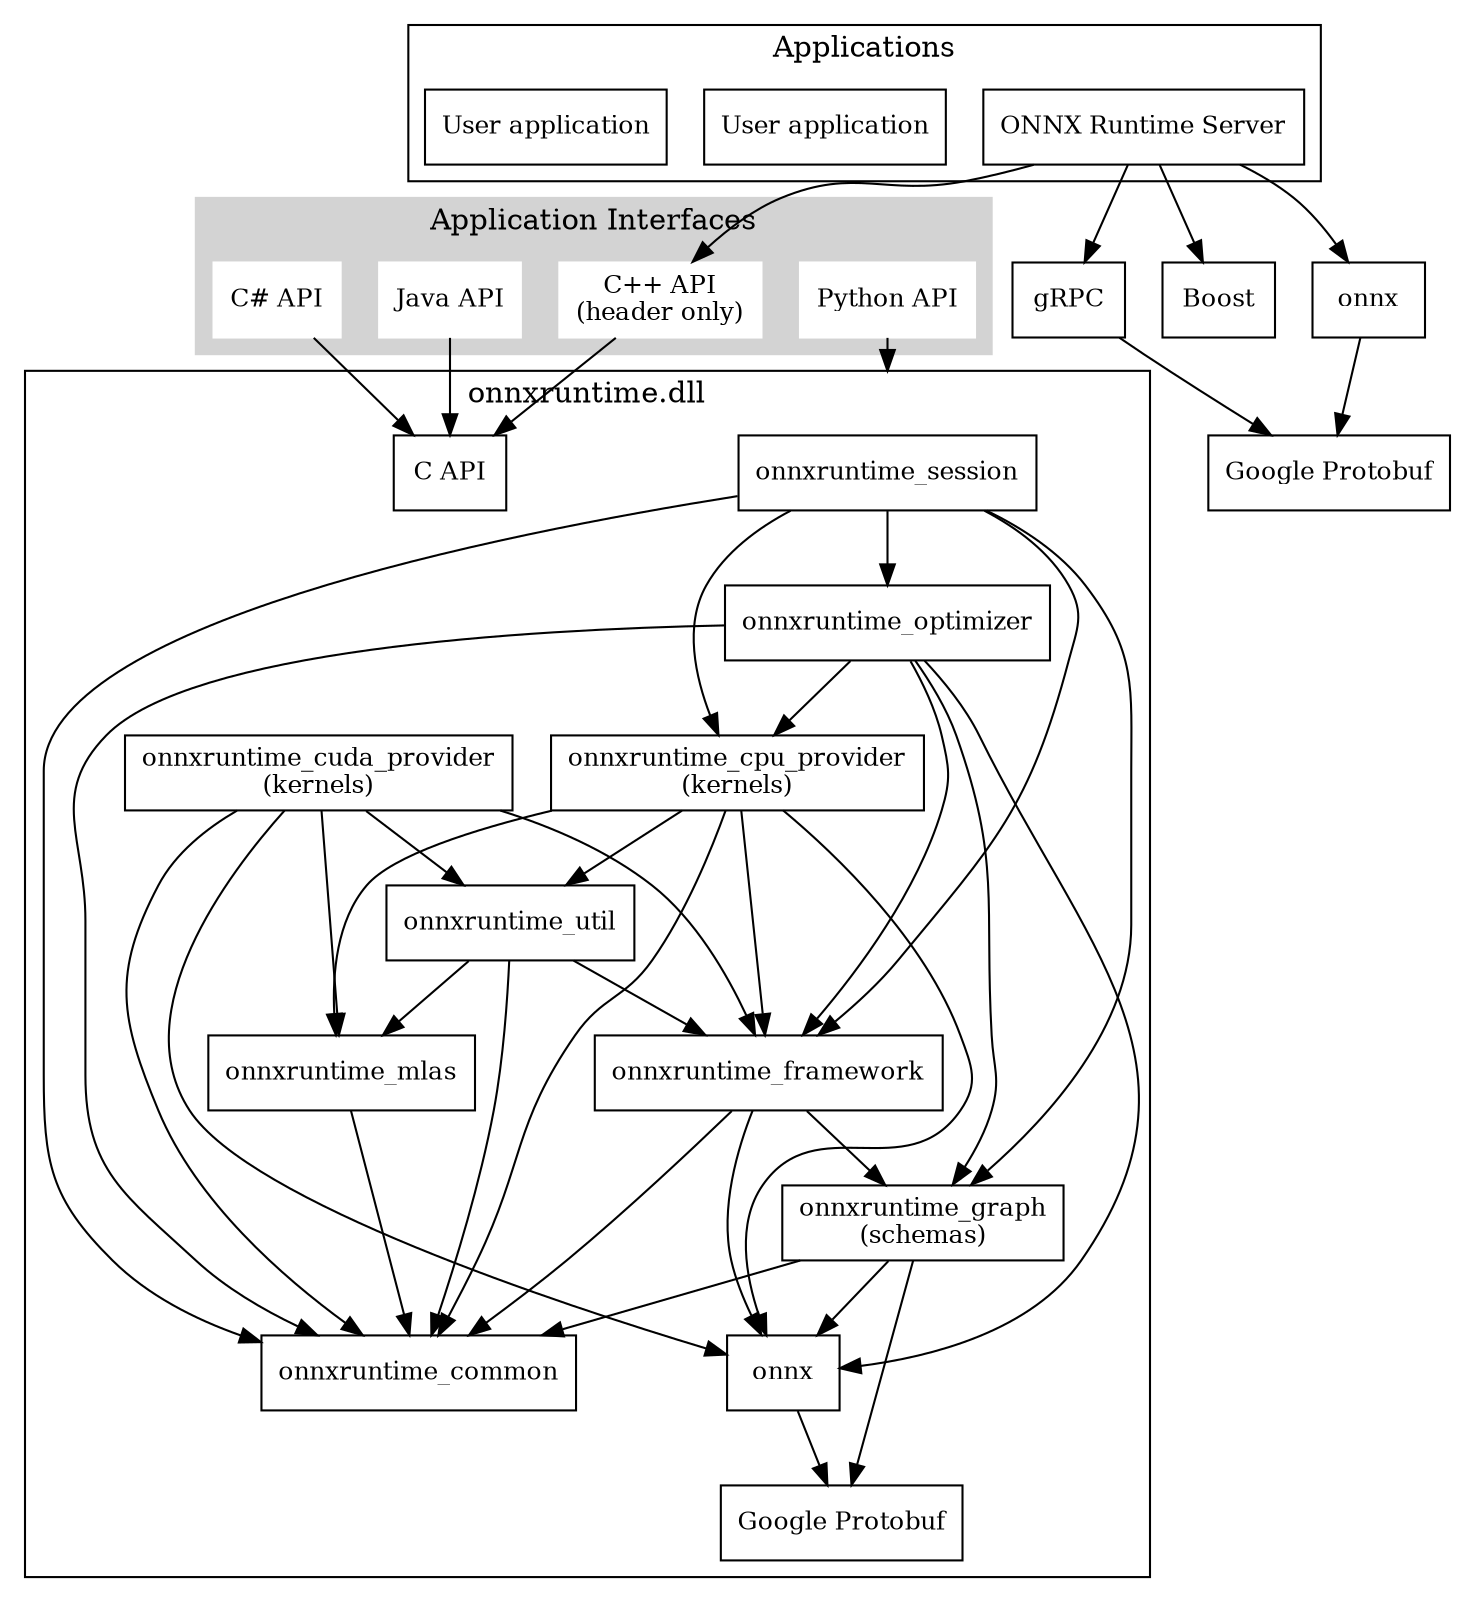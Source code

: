 digraph "GG" {
  compound=true;
	
node [
  fontsize = "12"
];
subgraph cluster_0 {
    label = "onnxruntime.dll";
    "ort_graph" [ label="onnxruntime_graph\n(schemas)" shape="box"];
    "ort_common" [ label="onnxruntime_common" shape="box"];
    "ort_util" [ label="onnxruntime_util" shape="box"];
    "ort_mlas" [ label="onnxruntime_mlas" shape="box"];
    "ort_optimizer" [ label="onnxruntime_optimizer" shape="box"];    
    "ort_session" [ label="onnxruntime_session" shape="box"];
    "ort_graph" -> "ort_common"
    "onnx" [ label="onnx" shape="box"];
    "protobuf" [ label="Google Protobuf" shape="box"];
    "onnx" -> "protobuf"
    "ort_graph" -> "protobuf"    
    "ort_graph" -> "onnx"
    "ort_optimizer" -> "onnx"        
    "ort_framework" [ label="onnxruntime_framework" shape="box"];
    "ort_framework" -> "ort_graph" 
    "ort_framework" -> "ort_common" 
    "ort_framework" -> "onnx" 
    "ort_cpu_provider" [ label="onnxruntime_cpu_provider\n(kernels)" shape="box"];
    "ort_cpu_provider" -> "ort_common" 
    "ort_cpu_provider" -> "ort_framework"
    "ort_cpu_provider" -> "ort_util"
    "ort_cpu_provider" -> "ort_mlas"
    "ort_cpu_provider" -> "onnx"
    "ort_cuda_provider" [ label="onnxruntime_cuda_provider\n(kernels)" shape="box"];
    "ort_cuda_provider" -> "ort_common" 
    "ort_cuda_provider" -> "ort_framework"
    "ort_cuda_provider" -> "ort_util"
    "ort_cuda_provider" -> "ort_mlas"    
    "ort_cuda_provider" -> "onnx"    
    "ort_util" -> "ort_common" 
    "ort_util" -> "ort_framework" 
    "ort_util" -> "ort_mlas" 
    "ort_mlas" -> "ort_common"
    "ort_session" -> "ort_framework"
    "ort_session" -> "ort_common"
    "ort_session" -> "ort_graph"   
    "ort_session" -> "ort_optimizer"
    "ort_session" -> "ort_cpu_provider"            
    "ort_optimizer" -> "ort_cpu_provider"
    "ort_optimizer" -> "ort_common"
    "ort_optimizer" -> "ort_framework"
    "ort_optimizer" -> "ort_graph"
    "capi" [ label="C API" shape="box"];        
}

subgraph cluster_1 {
    label = "Application Interfaces";
    style=filled;
    color=lightgrey;
    node [style=filled,color=white];
    "javaapi" [ label="Java API" shape="box"];
    "csharpapi" [ label="C# API" shape="box"];
    "cppapi" [ label="C++ API\n(header only)" shape="box"];            
    "javaapi" -> "capi"
    "cppapi" -> "capi"
    "csharpapi" -> "capi"    
    "pythonapi" [ label="Python API" shape="box"];
     pythonapi -> ort_session [lhead=cluster_0]
}

"grpc" [ label="gRPC" shape="box"];
"boost" [ label="Boost" shape="box"];
"onnx2" [ label="onnx" shape="box"];
"protobuf2" [ label="Google Protobuf" shape="box"];
"onnx2" -> "protobuf2"
"grpc" -> "protobuf2"

subgraph cluster_2 {
    label = "Applications";
  "onnxruntime_server" [ label="ONNX Runtime Server" shape="box"];
  "onnxruntime_server" -> "cppapi"   
  "app1" [ label="User application" shape="box"];
  "app2" [ label="User application" shape="box"];
}
  "onnxruntime_server" -> "grpc"
  "onnxruntime_server" -> "boost" 
  "onnxruntime_server" -> "onnx2"
}


